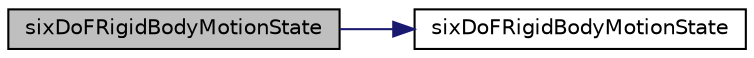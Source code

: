 digraph "sixDoFRigidBodyMotionState"
{
  bgcolor="transparent";
  edge [fontname="Helvetica",fontsize="10",labelfontname="Helvetica",labelfontsize="10"];
  node [fontname="Helvetica",fontsize="10",shape=record];
  rankdir="LR";
  Node3 [label="sixDoFRigidBodyMotionState",height=0.2,width=0.4,color="black", fillcolor="grey75", style="filled", fontcolor="black"];
  Node3 -> Node4 [color="midnightblue",fontsize="10",style="solid",fontname="Helvetica"];
  Node4 [label="sixDoFRigidBodyMotionState",height=0.2,width=0.4,color="black",URL="$a30809.html#aa3e90401eeba536139163c49ac17f33b",tooltip="Construct null. "];
}
